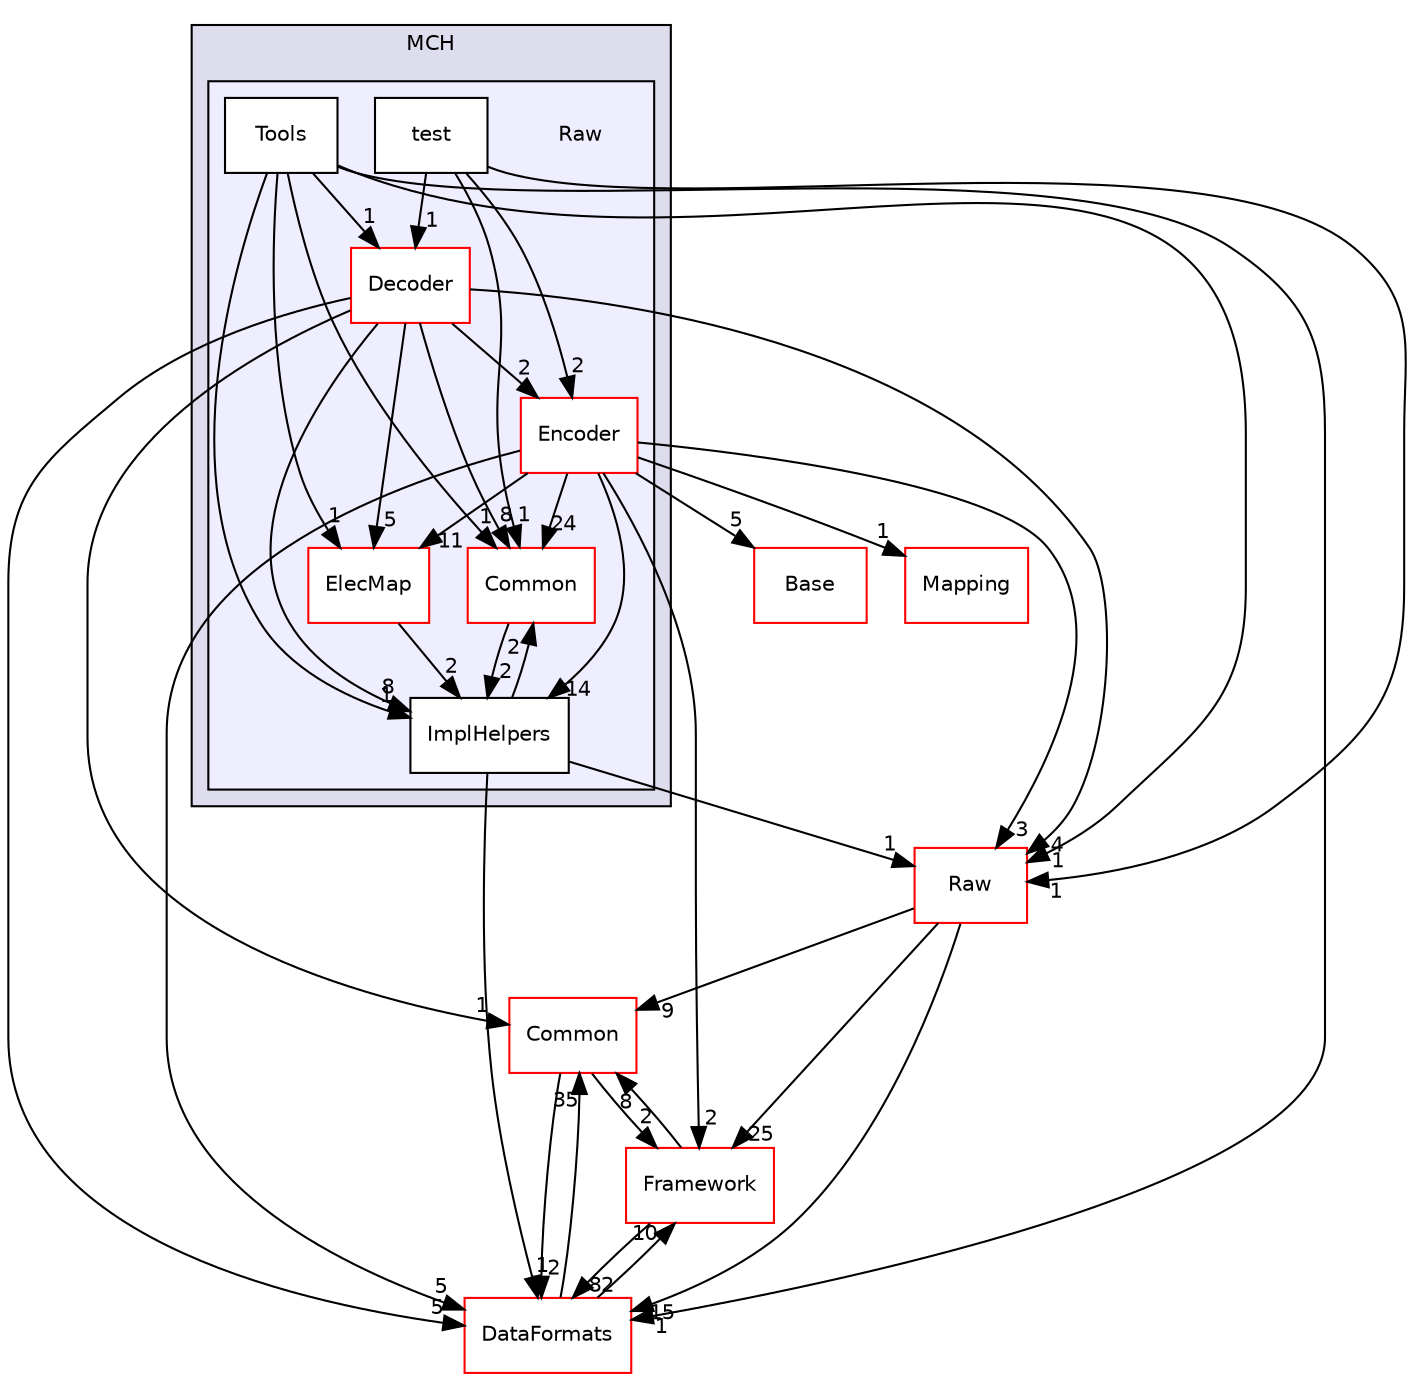 digraph "/home/travis/build/AliceO2Group/AliceO2/Detectors/MUON/MCH/Raw" {
  bgcolor=transparent;
  compound=true
  node [ fontsize="10", fontname="Helvetica"];
  edge [ labelfontsize="10", labelfontname="Helvetica"];
  subgraph clusterdir_061f7088060f41729027f6c2fce0273e {
    graph [ bgcolor="#ddddee", pencolor="black", label="MCH" fontname="Helvetica", fontsize="10", URL="dir_061f7088060f41729027f6c2fce0273e.html"]
  subgraph clusterdir_f8de85f281636d081fd2e7e06b0134d2 {
    graph [ bgcolor="#eeeeff", pencolor="black", label="" URL="dir_f8de85f281636d081fd2e7e06b0134d2.html"];
    dir_f8de85f281636d081fd2e7e06b0134d2 [shape=plaintext label="Raw"];
    dir_55964488a5749f1fcba45aaf4e122cee [shape=box label="Common" color="red" fillcolor="white" style="filled" URL="dir_55964488a5749f1fcba45aaf4e122cee.html"];
    dir_060542ae88c3eb8c9b22a30de881a7e9 [shape=box label="Decoder" color="red" fillcolor="white" style="filled" URL="dir_060542ae88c3eb8c9b22a30de881a7e9.html"];
    dir_0cfbacb297625179725e3de4f30c0e94 [shape=box label="ElecMap" color="red" fillcolor="white" style="filled" URL="dir_0cfbacb297625179725e3de4f30c0e94.html"];
    dir_934398cf98861ce15dff28db7cb4f35f [shape=box label="Encoder" color="red" fillcolor="white" style="filled" URL="dir_934398cf98861ce15dff28db7cb4f35f.html"];
    dir_cfadcf1c28477e06298c128044978e91 [shape=box label="ImplHelpers" color="black" fillcolor="white" style="filled" URL="dir_cfadcf1c28477e06298c128044978e91.html"];
    dir_f87a9edca48b007957cfb7f714049dcc [shape=box label="test" color="black" fillcolor="white" style="filled" URL="dir_f87a9edca48b007957cfb7f714049dcc.html"];
    dir_2bb804cc1feaa9aef5aea768203368cd [shape=box label="Tools" color="black" fillcolor="white" style="filled" URL="dir_2bb804cc1feaa9aef5aea768203368cd.html"];
  }
  }
  dir_4ab6b4cc6a7edbff49100e9123df213f [shape=box label="Common" color="red" URL="dir_4ab6b4cc6a7edbff49100e9123df213f.html"];
  dir_1155c84989a046e7de4bf0156dc4b34c [shape=box label="Base" color="red" URL="dir_1155c84989a046e7de4bf0156dc4b34c.html"];
  dir_bcbb2cf9a3d3d83e5515c82071a07177 [shape=box label="Framework" color="red" URL="dir_bcbb2cf9a3d3d83e5515c82071a07177.html"];
  dir_26637d1bd82229bc9ed97f7e706be743 [shape=box label="Raw" color="red" URL="dir_26637d1bd82229bc9ed97f7e706be743.html"];
  dir_2171f7ec022c5423887b07c69b2f5b48 [shape=box label="DataFormats" color="red" URL="dir_2171f7ec022c5423887b07c69b2f5b48.html"];
  dir_b098e3604916eca5f90f2bb1c75b7880 [shape=box label="Mapping" color="red" URL="dir_b098e3604916eca5f90f2bb1c75b7880.html"];
  dir_2bb804cc1feaa9aef5aea768203368cd->dir_0cfbacb297625179725e3de4f30c0e94 [headlabel="1", labeldistance=1.5 headhref="dir_000543_000414.html"];
  dir_2bb804cc1feaa9aef5aea768203368cd->dir_55964488a5749f1fcba45aaf4e122cee [headlabel="1", labeldistance=1.5 headhref="dir_000543_000529.html"];
  dir_2bb804cc1feaa9aef5aea768203368cd->dir_cfadcf1c28477e06298c128044978e91 [headlabel="1", labeldistance=1.5 headhref="dir_000543_000541.html"];
  dir_2bb804cc1feaa9aef5aea768203368cd->dir_060542ae88c3eb8c9b22a30de881a7e9 [headlabel="1", labeldistance=1.5 headhref="dir_000543_000534.html"];
  dir_2bb804cc1feaa9aef5aea768203368cd->dir_26637d1bd82229bc9ed97f7e706be743 [headlabel="1", labeldistance=1.5 headhref="dir_000543_000562.html"];
  dir_2bb804cc1feaa9aef5aea768203368cd->dir_2171f7ec022c5423887b07c69b2f5b48 [headlabel="1", labeldistance=1.5 headhref="dir_000543_000076.html"];
  dir_0cfbacb297625179725e3de4f30c0e94->dir_cfadcf1c28477e06298c128044978e91 [headlabel="2", labeldistance=1.5 headhref="dir_000414_000541.html"];
  dir_55964488a5749f1fcba45aaf4e122cee->dir_cfadcf1c28477e06298c128044978e91 [headlabel="2", labeldistance=1.5 headhref="dir_000529_000541.html"];
  dir_cfadcf1c28477e06298c128044978e91->dir_55964488a5749f1fcba45aaf4e122cee [headlabel="2", labeldistance=1.5 headhref="dir_000541_000529.html"];
  dir_cfadcf1c28477e06298c128044978e91->dir_26637d1bd82229bc9ed97f7e706be743 [headlabel="1", labeldistance=1.5 headhref="dir_000541_000562.html"];
  dir_cfadcf1c28477e06298c128044978e91->dir_2171f7ec022c5423887b07c69b2f5b48 [headlabel="1", labeldistance=1.5 headhref="dir_000541_000076.html"];
  dir_4ab6b4cc6a7edbff49100e9123df213f->dir_bcbb2cf9a3d3d83e5515c82071a07177 [headlabel="2", labeldistance=1.5 headhref="dir_000027_000013.html"];
  dir_4ab6b4cc6a7edbff49100e9123df213f->dir_2171f7ec022c5423887b07c69b2f5b48 [headlabel="2", labeldistance=1.5 headhref="dir_000027_000076.html"];
  dir_060542ae88c3eb8c9b22a30de881a7e9->dir_0cfbacb297625179725e3de4f30c0e94 [headlabel="5", labeldistance=1.5 headhref="dir_000534_000414.html"];
  dir_060542ae88c3eb8c9b22a30de881a7e9->dir_55964488a5749f1fcba45aaf4e122cee [headlabel="8", labeldistance=1.5 headhref="dir_000534_000529.html"];
  dir_060542ae88c3eb8c9b22a30de881a7e9->dir_cfadcf1c28477e06298c128044978e91 [headlabel="8", labeldistance=1.5 headhref="dir_000534_000541.html"];
  dir_060542ae88c3eb8c9b22a30de881a7e9->dir_4ab6b4cc6a7edbff49100e9123df213f [headlabel="1", labeldistance=1.5 headhref="dir_000534_000027.html"];
  dir_060542ae88c3eb8c9b22a30de881a7e9->dir_934398cf98861ce15dff28db7cb4f35f [headlabel="2", labeldistance=1.5 headhref="dir_000534_000424.html"];
  dir_060542ae88c3eb8c9b22a30de881a7e9->dir_26637d1bd82229bc9ed97f7e706be743 [headlabel="4", labeldistance=1.5 headhref="dir_000534_000562.html"];
  dir_060542ae88c3eb8c9b22a30de881a7e9->dir_2171f7ec022c5423887b07c69b2f5b48 [headlabel="5", labeldistance=1.5 headhref="dir_000534_000076.html"];
  dir_934398cf98861ce15dff28db7cb4f35f->dir_0cfbacb297625179725e3de4f30c0e94 [headlabel="11", labeldistance=1.5 headhref="dir_000424_000414.html"];
  dir_934398cf98861ce15dff28db7cb4f35f->dir_55964488a5749f1fcba45aaf4e122cee [headlabel="24", labeldistance=1.5 headhref="dir_000424_000529.html"];
  dir_934398cf98861ce15dff28db7cb4f35f->dir_cfadcf1c28477e06298c128044978e91 [headlabel="14", labeldistance=1.5 headhref="dir_000424_000541.html"];
  dir_934398cf98861ce15dff28db7cb4f35f->dir_1155c84989a046e7de4bf0156dc4b34c [headlabel="5", labeldistance=1.5 headhref="dir_000424_000133.html"];
  dir_934398cf98861ce15dff28db7cb4f35f->dir_bcbb2cf9a3d3d83e5515c82071a07177 [headlabel="2", labeldistance=1.5 headhref="dir_000424_000013.html"];
  dir_934398cf98861ce15dff28db7cb4f35f->dir_26637d1bd82229bc9ed97f7e706be743 [headlabel="3", labeldistance=1.5 headhref="dir_000424_000562.html"];
  dir_934398cf98861ce15dff28db7cb4f35f->dir_2171f7ec022c5423887b07c69b2f5b48 [headlabel="5", labeldistance=1.5 headhref="dir_000424_000076.html"];
  dir_934398cf98861ce15dff28db7cb4f35f->dir_b098e3604916eca5f90f2bb1c75b7880 [headlabel="1", labeldistance=1.5 headhref="dir_000424_000505.html"];
  dir_f87a9edca48b007957cfb7f714049dcc->dir_55964488a5749f1fcba45aaf4e122cee [headlabel="1", labeldistance=1.5 headhref="dir_000542_000529.html"];
  dir_f87a9edca48b007957cfb7f714049dcc->dir_060542ae88c3eb8c9b22a30de881a7e9 [headlabel="1", labeldistance=1.5 headhref="dir_000542_000534.html"];
  dir_f87a9edca48b007957cfb7f714049dcc->dir_934398cf98861ce15dff28db7cb4f35f [headlabel="2", labeldistance=1.5 headhref="dir_000542_000424.html"];
  dir_f87a9edca48b007957cfb7f714049dcc->dir_26637d1bd82229bc9ed97f7e706be743 [headlabel="1", labeldistance=1.5 headhref="dir_000542_000562.html"];
  dir_bcbb2cf9a3d3d83e5515c82071a07177->dir_4ab6b4cc6a7edbff49100e9123df213f [headlabel="8", labeldistance=1.5 headhref="dir_000013_000027.html"];
  dir_bcbb2cf9a3d3d83e5515c82071a07177->dir_2171f7ec022c5423887b07c69b2f5b48 [headlabel="82", labeldistance=1.5 headhref="dir_000013_000076.html"];
  dir_26637d1bd82229bc9ed97f7e706be743->dir_4ab6b4cc6a7edbff49100e9123df213f [headlabel="9", labeldistance=1.5 headhref="dir_000562_000027.html"];
  dir_26637d1bd82229bc9ed97f7e706be743->dir_bcbb2cf9a3d3d83e5515c82071a07177 [headlabel="25", labeldistance=1.5 headhref="dir_000562_000013.html"];
  dir_26637d1bd82229bc9ed97f7e706be743->dir_2171f7ec022c5423887b07c69b2f5b48 [headlabel="15", labeldistance=1.5 headhref="dir_000562_000076.html"];
  dir_2171f7ec022c5423887b07c69b2f5b48->dir_4ab6b4cc6a7edbff49100e9123df213f [headlabel="35", labeldistance=1.5 headhref="dir_000076_000027.html"];
  dir_2171f7ec022c5423887b07c69b2f5b48->dir_bcbb2cf9a3d3d83e5515c82071a07177 [headlabel="10", labeldistance=1.5 headhref="dir_000076_000013.html"];
}
